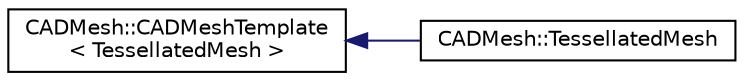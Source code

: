 digraph "Graphical Class Hierarchy"
{
 // LATEX_PDF_SIZE
  edge [fontname="Helvetica",fontsize="10",labelfontname="Helvetica",labelfontsize="10"];
  node [fontname="Helvetica",fontsize="10",shape=record];
  rankdir="LR";
  Node0 [label="CADMesh::CADMeshTemplate\l\< TessellatedMesh \>",height=0.2,width=0.4,color="black", fillcolor="white", style="filled",URL="$class_c_a_d_mesh_1_1_c_a_d_mesh_template.html",tooltip=" "];
  Node0 -> Node1 [dir="back",color="midnightblue",fontsize="10",style="solid",fontname="Helvetica"];
  Node1 [label="CADMesh::TessellatedMesh",height=0.2,width=0.4,color="black", fillcolor="white", style="filled",URL="$class_c_a_d_mesh_1_1_tessellated_mesh.html",tooltip=" "];
}
